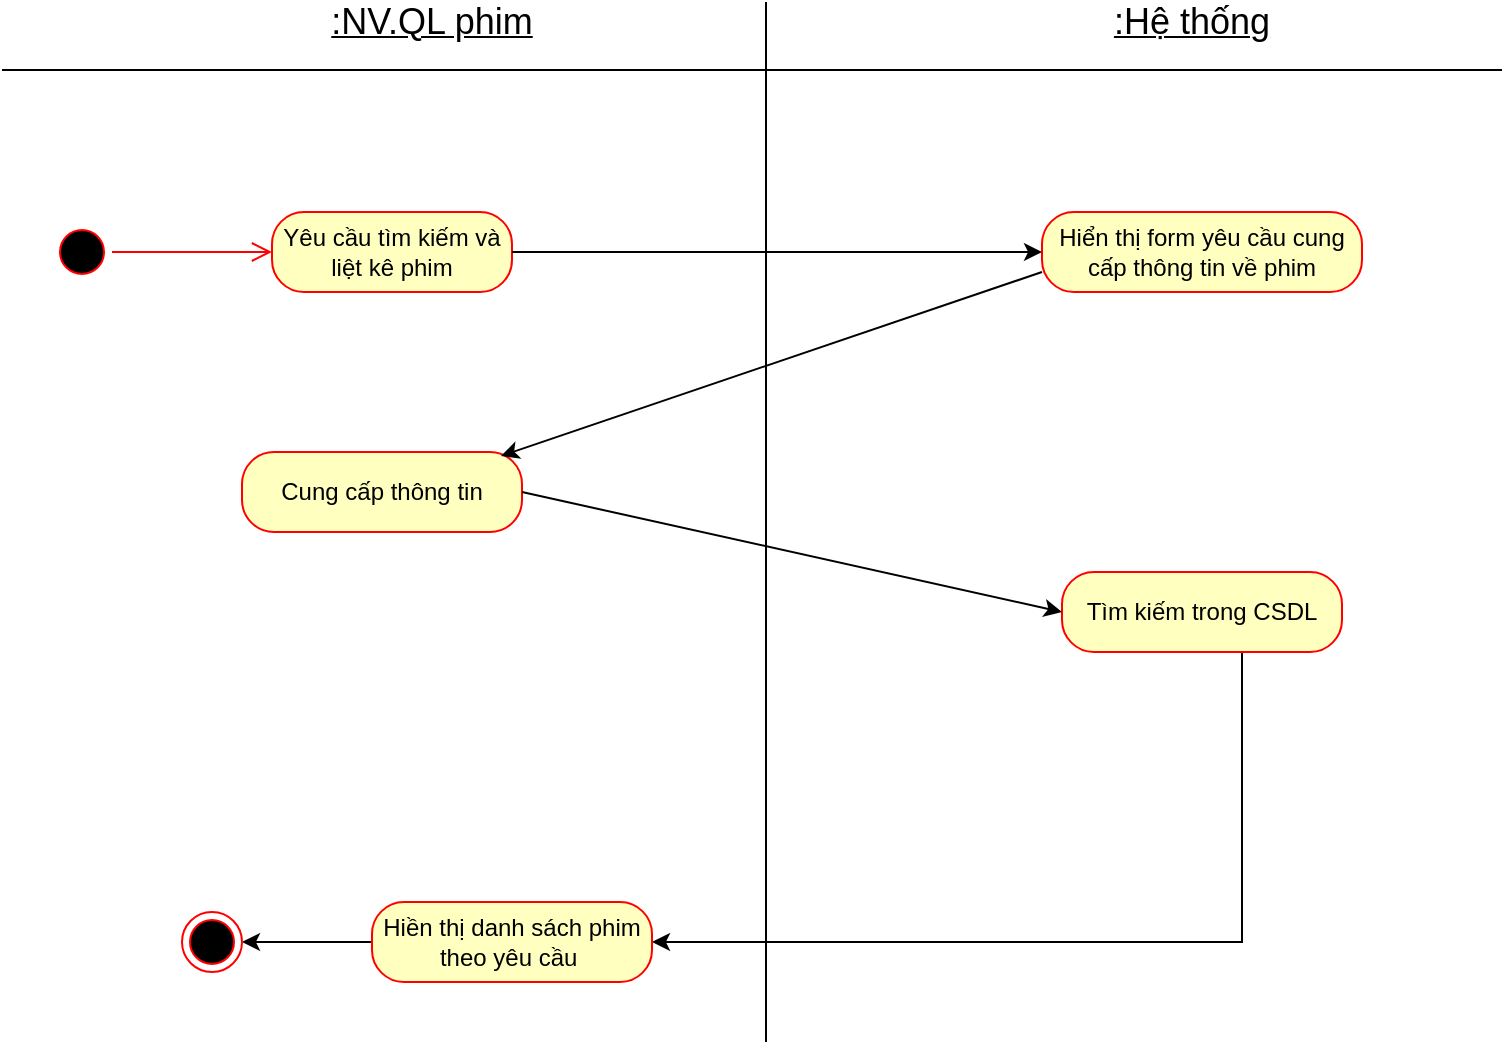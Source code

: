 <mxfile version="10.6.0" type="device"><diagram id="i79vbwtbDi_AtVDsRlkR" name="Page-1"><mxGraphModel dx="792" dy="450" grid="1" gridSize="10" guides="1" tooltips="1" connect="1" arrows="1" fold="1" page="1" pageScale="1" pageWidth="827" pageHeight="1169" math="0" shadow="0"><root><mxCell id="0"/><mxCell id="1" parent="0"/><mxCell id="ECK6Bg8s_0ezihkaMuLG-2" value="" style="line;strokeWidth=1;fillColor=none;align=left;verticalAlign=middle;spacingTop=-1;spacingLeft=3;spacingRight=3;rotatable=0;labelPosition=right;points=[];portConstraint=eastwest;" vertex="1" parent="1"><mxGeometry x="30" y="70" width="750" height="8" as="geometry"/></mxCell><mxCell id="ECK6Bg8s_0ezihkaMuLG-5" value="" style="endArrow=none;html=1;strokeColor=#000000;fillColor=#171717;" edge="1" parent="1"><mxGeometry width="50" height="50" relative="1" as="geometry"><mxPoint x="412" y="560" as="sourcePoint"/><mxPoint x="412" y="40" as="targetPoint"/></mxGeometry></mxCell><mxCell id="ECK6Bg8s_0ezihkaMuLG-7" value="&lt;span style=&quot;font-size: 18px&quot;&gt;&lt;u&gt;:NV.QL phim&lt;/u&gt;&lt;/span&gt;" style="text;html=1;strokeColor=none;fillColor=none;align=center;verticalAlign=middle;whiteSpace=wrap;rounded=0;" vertex="1" parent="1"><mxGeometry x="190" y="40" width="110" height="20" as="geometry"/></mxCell><mxCell id="ECK6Bg8s_0ezihkaMuLG-8" value="&lt;u&gt;&lt;font style=&quot;font-size: 18px&quot;&gt;:Hệ thống&lt;/font&gt;&lt;/u&gt;" style="text;html=1;strokeColor=none;fillColor=none;align=center;verticalAlign=middle;whiteSpace=wrap;rounded=0;" vertex="1" parent="1"><mxGeometry x="580" y="40" width="90" height="20" as="geometry"/></mxCell><mxCell id="ECK6Bg8s_0ezihkaMuLG-10" value="" style="ellipse;html=1;shape=startState;fillColor=#000000;strokeColor=#ff0000;" vertex="1" parent="1"><mxGeometry x="55" y="150" width="30" height="30" as="geometry"/></mxCell><mxCell id="ECK6Bg8s_0ezihkaMuLG-11" value="" style="edgeStyle=orthogonalEdgeStyle;html=1;verticalAlign=bottom;endArrow=open;endSize=8;strokeColor=#ff0000;" edge="1" source="ECK6Bg8s_0ezihkaMuLG-10" parent="1" target="ECK6Bg8s_0ezihkaMuLG-14"><mxGeometry relative="1" as="geometry"><mxPoint x="160" y="200" as="targetPoint"/></mxGeometry></mxCell><mxCell id="ECK6Bg8s_0ezihkaMuLG-14" value="Yêu cầu tìm kiếm và liệt kê phim" style="rounded=1;whiteSpace=wrap;html=1;arcSize=40;fontColor=#000000;fillColor=#ffffc0;strokeColor=#ff0000;" vertex="1" parent="1"><mxGeometry x="165" y="145" width="120" height="40" as="geometry"/></mxCell><mxCell id="ECK6Bg8s_0ezihkaMuLG-15" value="Hiển thị form yêu cầu cung cấp thông tin về phim" style="rounded=1;whiteSpace=wrap;html=1;arcSize=40;fontColor=#000000;fillColor=#ffffc0;strokeColor=#ff0000;" vertex="1" parent="1"><mxGeometry x="550" y="145" width="160" height="40" as="geometry"/></mxCell><mxCell id="ECK6Bg8s_0ezihkaMuLG-20" value="Cung cấp thông tin" style="rounded=1;whiteSpace=wrap;html=1;arcSize=40;fontColor=#000000;fillColor=#ffffc0;strokeColor=#ff0000;" vertex="1" parent="1"><mxGeometry x="150" y="265" width="140" height="40" as="geometry"/></mxCell><mxCell id="ECK6Bg8s_0ezihkaMuLG-17" value="" style="endArrow=classic;html=1;entryX=0;entryY=0.5;entryDx=0;entryDy=0;exitX=1;exitY=0.5;exitDx=0;exitDy=0;" edge="1" parent="1" source="ECK6Bg8s_0ezihkaMuLG-14" target="ECK6Bg8s_0ezihkaMuLG-15"><mxGeometry width="50" height="50" relative="1" as="geometry"><mxPoint x="30" y="490" as="sourcePoint"/><mxPoint x="80" y="440" as="targetPoint"/></mxGeometry></mxCell><mxCell id="ECK6Bg8s_0ezihkaMuLG-22" value="" style="endArrow=classic;html=1;entryX=0.925;entryY=0.05;entryDx=0;entryDy=0;entryPerimeter=0;exitX=0;exitY=0.75;exitDx=0;exitDy=0;" edge="1" parent="1" source="ECK6Bg8s_0ezihkaMuLG-15" target="ECK6Bg8s_0ezihkaMuLG-20"><mxGeometry width="50" height="50" relative="1" as="geometry"><mxPoint x="250" y="260" as="sourcePoint"/><mxPoint x="300" y="210" as="targetPoint"/></mxGeometry></mxCell><mxCell id="ECK6Bg8s_0ezihkaMuLG-47" value="" style="edgeStyle=orthogonalEdgeStyle;rounded=0;orthogonalLoop=1;jettySize=auto;html=1;strokeColor=#000000;fillColor=#171717;" edge="1" parent="1" source="ECK6Bg8s_0ezihkaMuLG-34" target="ECK6Bg8s_0ezihkaMuLG-46"><mxGeometry relative="1" as="geometry"><Array as="points"><mxPoint x="650" y="510"/></Array></mxGeometry></mxCell><mxCell id="ECK6Bg8s_0ezihkaMuLG-34" value="Tìm kiếm trong CSDL" style="rounded=1;whiteSpace=wrap;html=1;arcSize=40;fontColor=#000000;fillColor=#ffffc0;strokeColor=#ff0000;" vertex="1" parent="1"><mxGeometry x="560" y="325" width="140" height="40" as="geometry"/></mxCell><mxCell id="ECK6Bg8s_0ezihkaMuLG-49" value="" style="edgeStyle=orthogonalEdgeStyle;rounded=0;orthogonalLoop=1;jettySize=auto;html=1;strokeColor=#000000;fillColor=#171717;" edge="1" parent="1" source="ECK6Bg8s_0ezihkaMuLG-46" target="ECK6Bg8s_0ezihkaMuLG-50"><mxGeometry relative="1" as="geometry"><mxPoint x="135" y="510" as="targetPoint"/></mxGeometry></mxCell><mxCell id="ECK6Bg8s_0ezihkaMuLG-46" value="Hiền thị danh sách phim theo yêu cầu&amp;nbsp;" style="rounded=1;whiteSpace=wrap;html=1;arcSize=40;fontColor=#000000;fillColor=#ffffc0;strokeColor=#ff0000;" vertex="1" parent="1"><mxGeometry x="215" y="490" width="140" height="40" as="geometry"/></mxCell><mxCell id="ECK6Bg8s_0ezihkaMuLG-50" value="" style="ellipse;html=1;shape=endState;fillColor=#000000;strokeColor=#ff0000;" vertex="1" parent="1"><mxGeometry x="120" y="495" width="30" height="30" as="geometry"/></mxCell><mxCell id="ECK6Bg8s_0ezihkaMuLG-51" value="" style="endArrow=classic;html=1;strokeColor=#000000;fillColor=#171717;entryX=0;entryY=0.5;entryDx=0;entryDy=0;exitX=1;exitY=0.5;exitDx=0;exitDy=0;" edge="1" parent="1" source="ECK6Bg8s_0ezihkaMuLG-20" target="ECK6Bg8s_0ezihkaMuLG-34"><mxGeometry width="50" height="50" relative="1" as="geometry"><mxPoint x="240" y="410" as="sourcePoint"/><mxPoint x="290" y="360" as="targetPoint"/></mxGeometry></mxCell></root></mxGraphModel></diagram></mxfile>